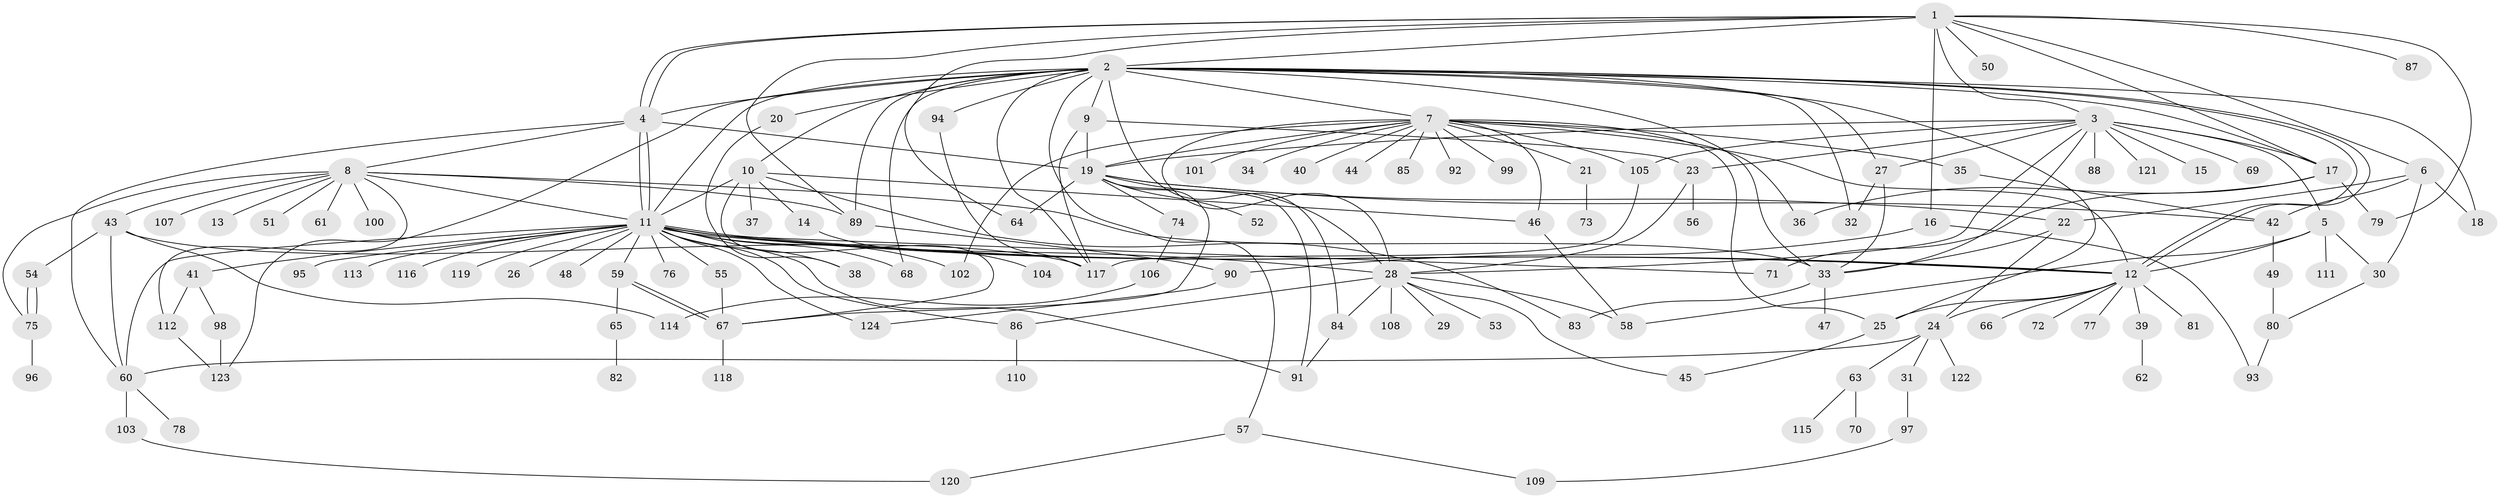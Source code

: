 // Generated by graph-tools (version 1.1) at 2025/11/02/27/25 16:11:12]
// undirected, 124 vertices, 201 edges
graph export_dot {
graph [start="1"]
  node [color=gray90,style=filled];
  1;
  2;
  3;
  4;
  5;
  6;
  7;
  8;
  9;
  10;
  11;
  12;
  13;
  14;
  15;
  16;
  17;
  18;
  19;
  20;
  21;
  22;
  23;
  24;
  25;
  26;
  27;
  28;
  29;
  30;
  31;
  32;
  33;
  34;
  35;
  36;
  37;
  38;
  39;
  40;
  41;
  42;
  43;
  44;
  45;
  46;
  47;
  48;
  49;
  50;
  51;
  52;
  53;
  54;
  55;
  56;
  57;
  58;
  59;
  60;
  61;
  62;
  63;
  64;
  65;
  66;
  67;
  68;
  69;
  70;
  71;
  72;
  73;
  74;
  75;
  76;
  77;
  78;
  79;
  80;
  81;
  82;
  83;
  84;
  85;
  86;
  87;
  88;
  89;
  90;
  91;
  92;
  93;
  94;
  95;
  96;
  97;
  98;
  99;
  100;
  101;
  102;
  103;
  104;
  105;
  106;
  107;
  108;
  109;
  110;
  111;
  112;
  113;
  114;
  115;
  116;
  117;
  118;
  119;
  120;
  121;
  122;
  123;
  124;
  1 -- 2;
  1 -- 3;
  1 -- 4;
  1 -- 4;
  1 -- 6;
  1 -- 16;
  1 -- 17;
  1 -- 50;
  1 -- 64;
  1 -- 79;
  1 -- 87;
  1 -- 89;
  2 -- 4;
  2 -- 7;
  2 -- 9;
  2 -- 10;
  2 -- 11;
  2 -- 12;
  2 -- 12;
  2 -- 17;
  2 -- 18;
  2 -- 20;
  2 -- 25;
  2 -- 27;
  2 -- 32;
  2 -- 33;
  2 -- 57;
  2 -- 68;
  2 -- 84;
  2 -- 89;
  2 -- 94;
  2 -- 117;
  2 -- 123;
  3 -- 5;
  3 -- 15;
  3 -- 17;
  3 -- 19;
  3 -- 23;
  3 -- 27;
  3 -- 28;
  3 -- 33;
  3 -- 69;
  3 -- 88;
  3 -- 105;
  3 -- 121;
  4 -- 8;
  4 -- 11;
  4 -- 11;
  4 -- 19;
  4 -- 60;
  5 -- 12;
  5 -- 30;
  5 -- 58;
  5 -- 111;
  6 -- 18;
  6 -- 22;
  6 -- 30;
  6 -- 42;
  7 -- 12;
  7 -- 19;
  7 -- 21;
  7 -- 25;
  7 -- 28;
  7 -- 34;
  7 -- 35;
  7 -- 36;
  7 -- 40;
  7 -- 44;
  7 -- 46;
  7 -- 85;
  7 -- 92;
  7 -- 99;
  7 -- 101;
  7 -- 102;
  7 -- 105;
  8 -- 11;
  8 -- 13;
  8 -- 33;
  8 -- 43;
  8 -- 51;
  8 -- 61;
  8 -- 75;
  8 -- 89;
  8 -- 100;
  8 -- 107;
  8 -- 112;
  9 -- 19;
  9 -- 23;
  9 -- 117;
  10 -- 11;
  10 -- 14;
  10 -- 37;
  10 -- 46;
  10 -- 67;
  10 -- 83;
  11 -- 12;
  11 -- 12;
  11 -- 12;
  11 -- 26;
  11 -- 28;
  11 -- 38;
  11 -- 41;
  11 -- 48;
  11 -- 55;
  11 -- 59;
  11 -- 60;
  11 -- 68;
  11 -- 71;
  11 -- 76;
  11 -- 86;
  11 -- 91;
  11 -- 95;
  11 -- 102;
  11 -- 113;
  11 -- 116;
  11 -- 119;
  11 -- 124;
  12 -- 24;
  12 -- 25;
  12 -- 39;
  12 -- 66;
  12 -- 72;
  12 -- 77;
  12 -- 81;
  14 -- 104;
  16 -- 90;
  16 -- 93;
  17 -- 36;
  17 -- 71;
  17 -- 79;
  19 -- 22;
  19 -- 28;
  19 -- 42;
  19 -- 52;
  19 -- 64;
  19 -- 67;
  19 -- 74;
  19 -- 91;
  20 -- 38;
  21 -- 73;
  22 -- 24;
  22 -- 33;
  23 -- 28;
  23 -- 56;
  24 -- 31;
  24 -- 60;
  24 -- 63;
  24 -- 122;
  25 -- 45;
  27 -- 32;
  27 -- 33;
  28 -- 29;
  28 -- 45;
  28 -- 53;
  28 -- 58;
  28 -- 84;
  28 -- 86;
  28 -- 108;
  30 -- 80;
  31 -- 97;
  33 -- 47;
  33 -- 83;
  35 -- 42;
  39 -- 62;
  41 -- 98;
  41 -- 112;
  42 -- 49;
  43 -- 54;
  43 -- 60;
  43 -- 114;
  43 -- 117;
  46 -- 58;
  49 -- 80;
  54 -- 75;
  54 -- 75;
  55 -- 67;
  57 -- 109;
  57 -- 120;
  59 -- 65;
  59 -- 67;
  59 -- 67;
  60 -- 78;
  60 -- 103;
  63 -- 70;
  63 -- 115;
  65 -- 82;
  67 -- 118;
  74 -- 106;
  75 -- 96;
  80 -- 93;
  84 -- 91;
  86 -- 110;
  89 -- 90;
  90 -- 124;
  94 -- 117;
  97 -- 109;
  98 -- 123;
  103 -- 120;
  105 -- 117;
  106 -- 114;
  112 -- 123;
}
